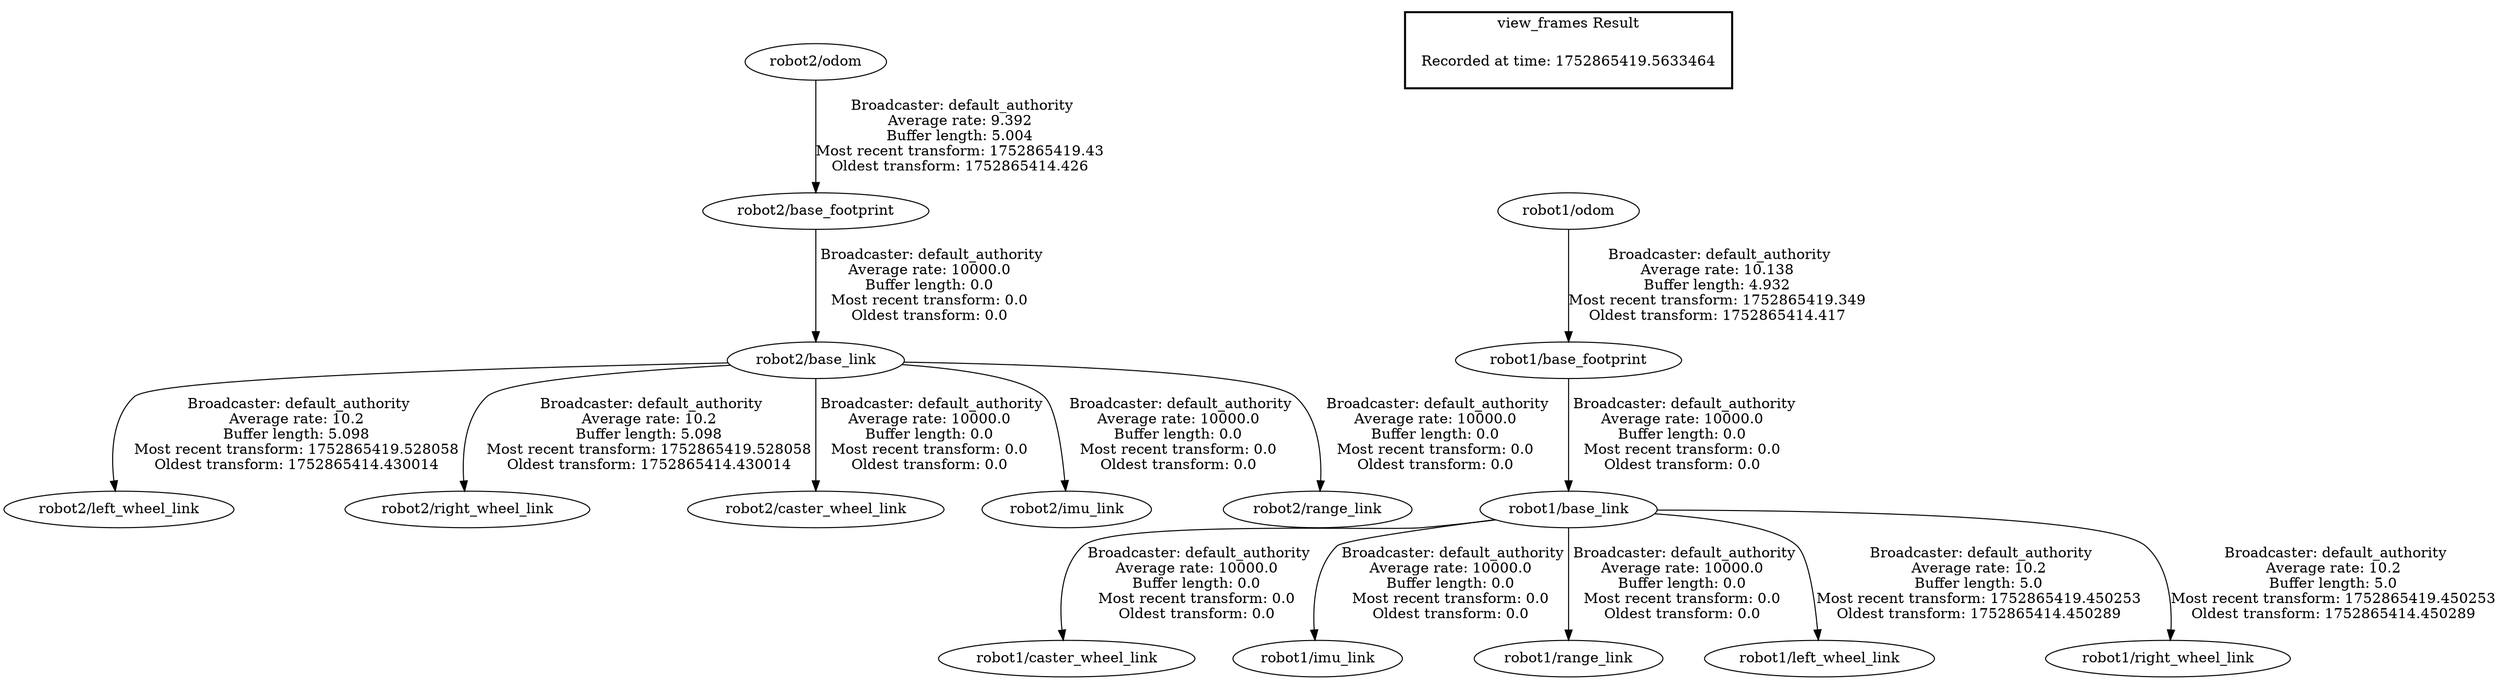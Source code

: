 digraph G {
"robot2/base_link" -> "robot2/left_wheel_link"[label=" Broadcaster: default_authority\nAverage rate: 10.2\nBuffer length: 5.098\nMost recent transform: 1752865419.528058\nOldest transform: 1752865414.430014\n"];
"robot2/base_footprint" -> "robot2/base_link"[label=" Broadcaster: default_authority\nAverage rate: 10000.0\nBuffer length: 0.0\nMost recent transform: 0.0\nOldest transform: 0.0\n"];
"robot2/base_link" -> "robot2/right_wheel_link"[label=" Broadcaster: default_authority\nAverage rate: 10.2\nBuffer length: 5.098\nMost recent transform: 1752865419.528058\nOldest transform: 1752865414.430014\n"];
"robot2/base_link" -> "robot2/caster_wheel_link"[label=" Broadcaster: default_authority\nAverage rate: 10000.0\nBuffer length: 0.0\nMost recent transform: 0.0\nOldest transform: 0.0\n"];
"robot2/odom" -> "robot2/base_footprint"[label=" Broadcaster: default_authority\nAverage rate: 9.392\nBuffer length: 5.004\nMost recent transform: 1752865419.43\nOldest transform: 1752865414.426\n"];
"robot2/base_link" -> "robot2/imu_link"[label=" Broadcaster: default_authority\nAverage rate: 10000.0\nBuffer length: 0.0\nMost recent transform: 0.0\nOldest transform: 0.0\n"];
"robot2/base_link" -> "robot2/range_link"[label=" Broadcaster: default_authority\nAverage rate: 10000.0\nBuffer length: 0.0\nMost recent transform: 0.0\nOldest transform: 0.0\n"];
"robot1/base_link" -> "robot1/caster_wheel_link"[label=" Broadcaster: default_authority\nAverage rate: 10000.0\nBuffer length: 0.0\nMost recent transform: 0.0\nOldest transform: 0.0\n"];
"robot1/base_footprint" -> "robot1/base_link"[label=" Broadcaster: default_authority\nAverage rate: 10000.0\nBuffer length: 0.0\nMost recent transform: 0.0\nOldest transform: 0.0\n"];
"robot1/odom" -> "robot1/base_footprint"[label=" Broadcaster: default_authority\nAverage rate: 10.138\nBuffer length: 4.932\nMost recent transform: 1752865419.349\nOldest transform: 1752865414.417\n"];
"robot1/base_link" -> "robot1/imu_link"[label=" Broadcaster: default_authority\nAverage rate: 10000.0\nBuffer length: 0.0\nMost recent transform: 0.0\nOldest transform: 0.0\n"];
"robot1/base_link" -> "robot1/range_link"[label=" Broadcaster: default_authority\nAverage rate: 10000.0\nBuffer length: 0.0\nMost recent transform: 0.0\nOldest transform: 0.0\n"];
"robot1/base_link" -> "robot1/left_wheel_link"[label=" Broadcaster: default_authority\nAverage rate: 10.2\nBuffer length: 5.0\nMost recent transform: 1752865419.450253\nOldest transform: 1752865414.450289\n"];
"robot1/base_link" -> "robot1/right_wheel_link"[label=" Broadcaster: default_authority\nAverage rate: 10.2\nBuffer length: 5.0\nMost recent transform: 1752865419.450253\nOldest transform: 1752865414.450289\n"];
edge [style=invis];
 subgraph cluster_legend { style=bold; color=black; label ="view_frames Result";
"Recorded at time: 1752865419.5633464"[ shape=plaintext ] ;
}->"robot1/odom";
}